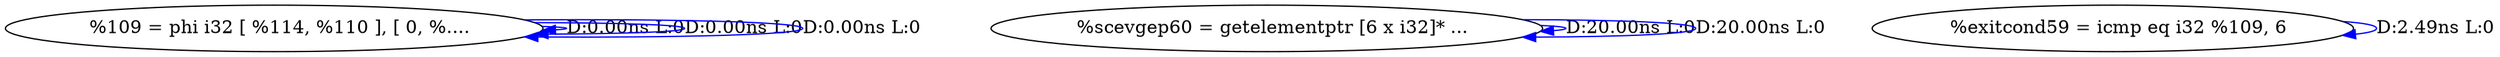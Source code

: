 digraph {
Node0x55e6214aad10[label="  %109 = phi i32 [ %114, %110 ], [ 0, %...."];
Node0x55e6214aad10 -> Node0x55e6214aad10[label="D:0.00ns L:0",color=blue];
Node0x55e6214aad10 -> Node0x55e6214aad10[label="D:0.00ns L:0",color=blue];
Node0x55e6214aad10 -> Node0x55e6214aad10[label="D:0.00ns L:0",color=blue];
Node0x55e6214aadf0[label="  %scevgep60 = getelementptr [6 x i32]* ..."];
Node0x55e6214aadf0 -> Node0x55e6214aadf0[label="D:20.00ns L:0",color=blue];
Node0x55e6214aadf0 -> Node0x55e6214aadf0[label="D:20.00ns L:0",color=blue];
Node0x55e6214aaed0[label="  %exitcond59 = icmp eq i32 %109, 6"];
Node0x55e6214aaed0 -> Node0x55e6214aaed0[label="D:2.49ns L:0",color=blue];
}

